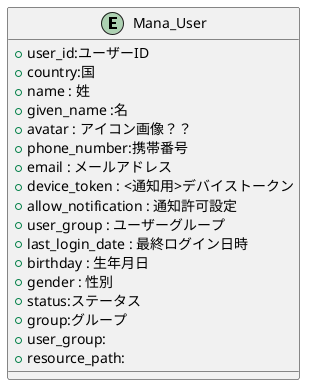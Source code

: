 @startuml

entity "Mana_User" {
    + user_id:ユーザーID
    + country:国
    + name : 姓
    + given_name :名
    + avatar : アイコン画像？？
    + phone_number:携帯番号
    + email : メールアドレス
    + device_token : <通知用>デバイストークン
    + allow_notification : 通知許可設定
    + user_group : ユーザーグループ
    + last_login_date : 最終ログイン日時
    + birthday : 生年月日
    + gender : 性別
    + status:ステータス
    + group:グループ
    + user_group:
    + resource_path:
}

@enduml
